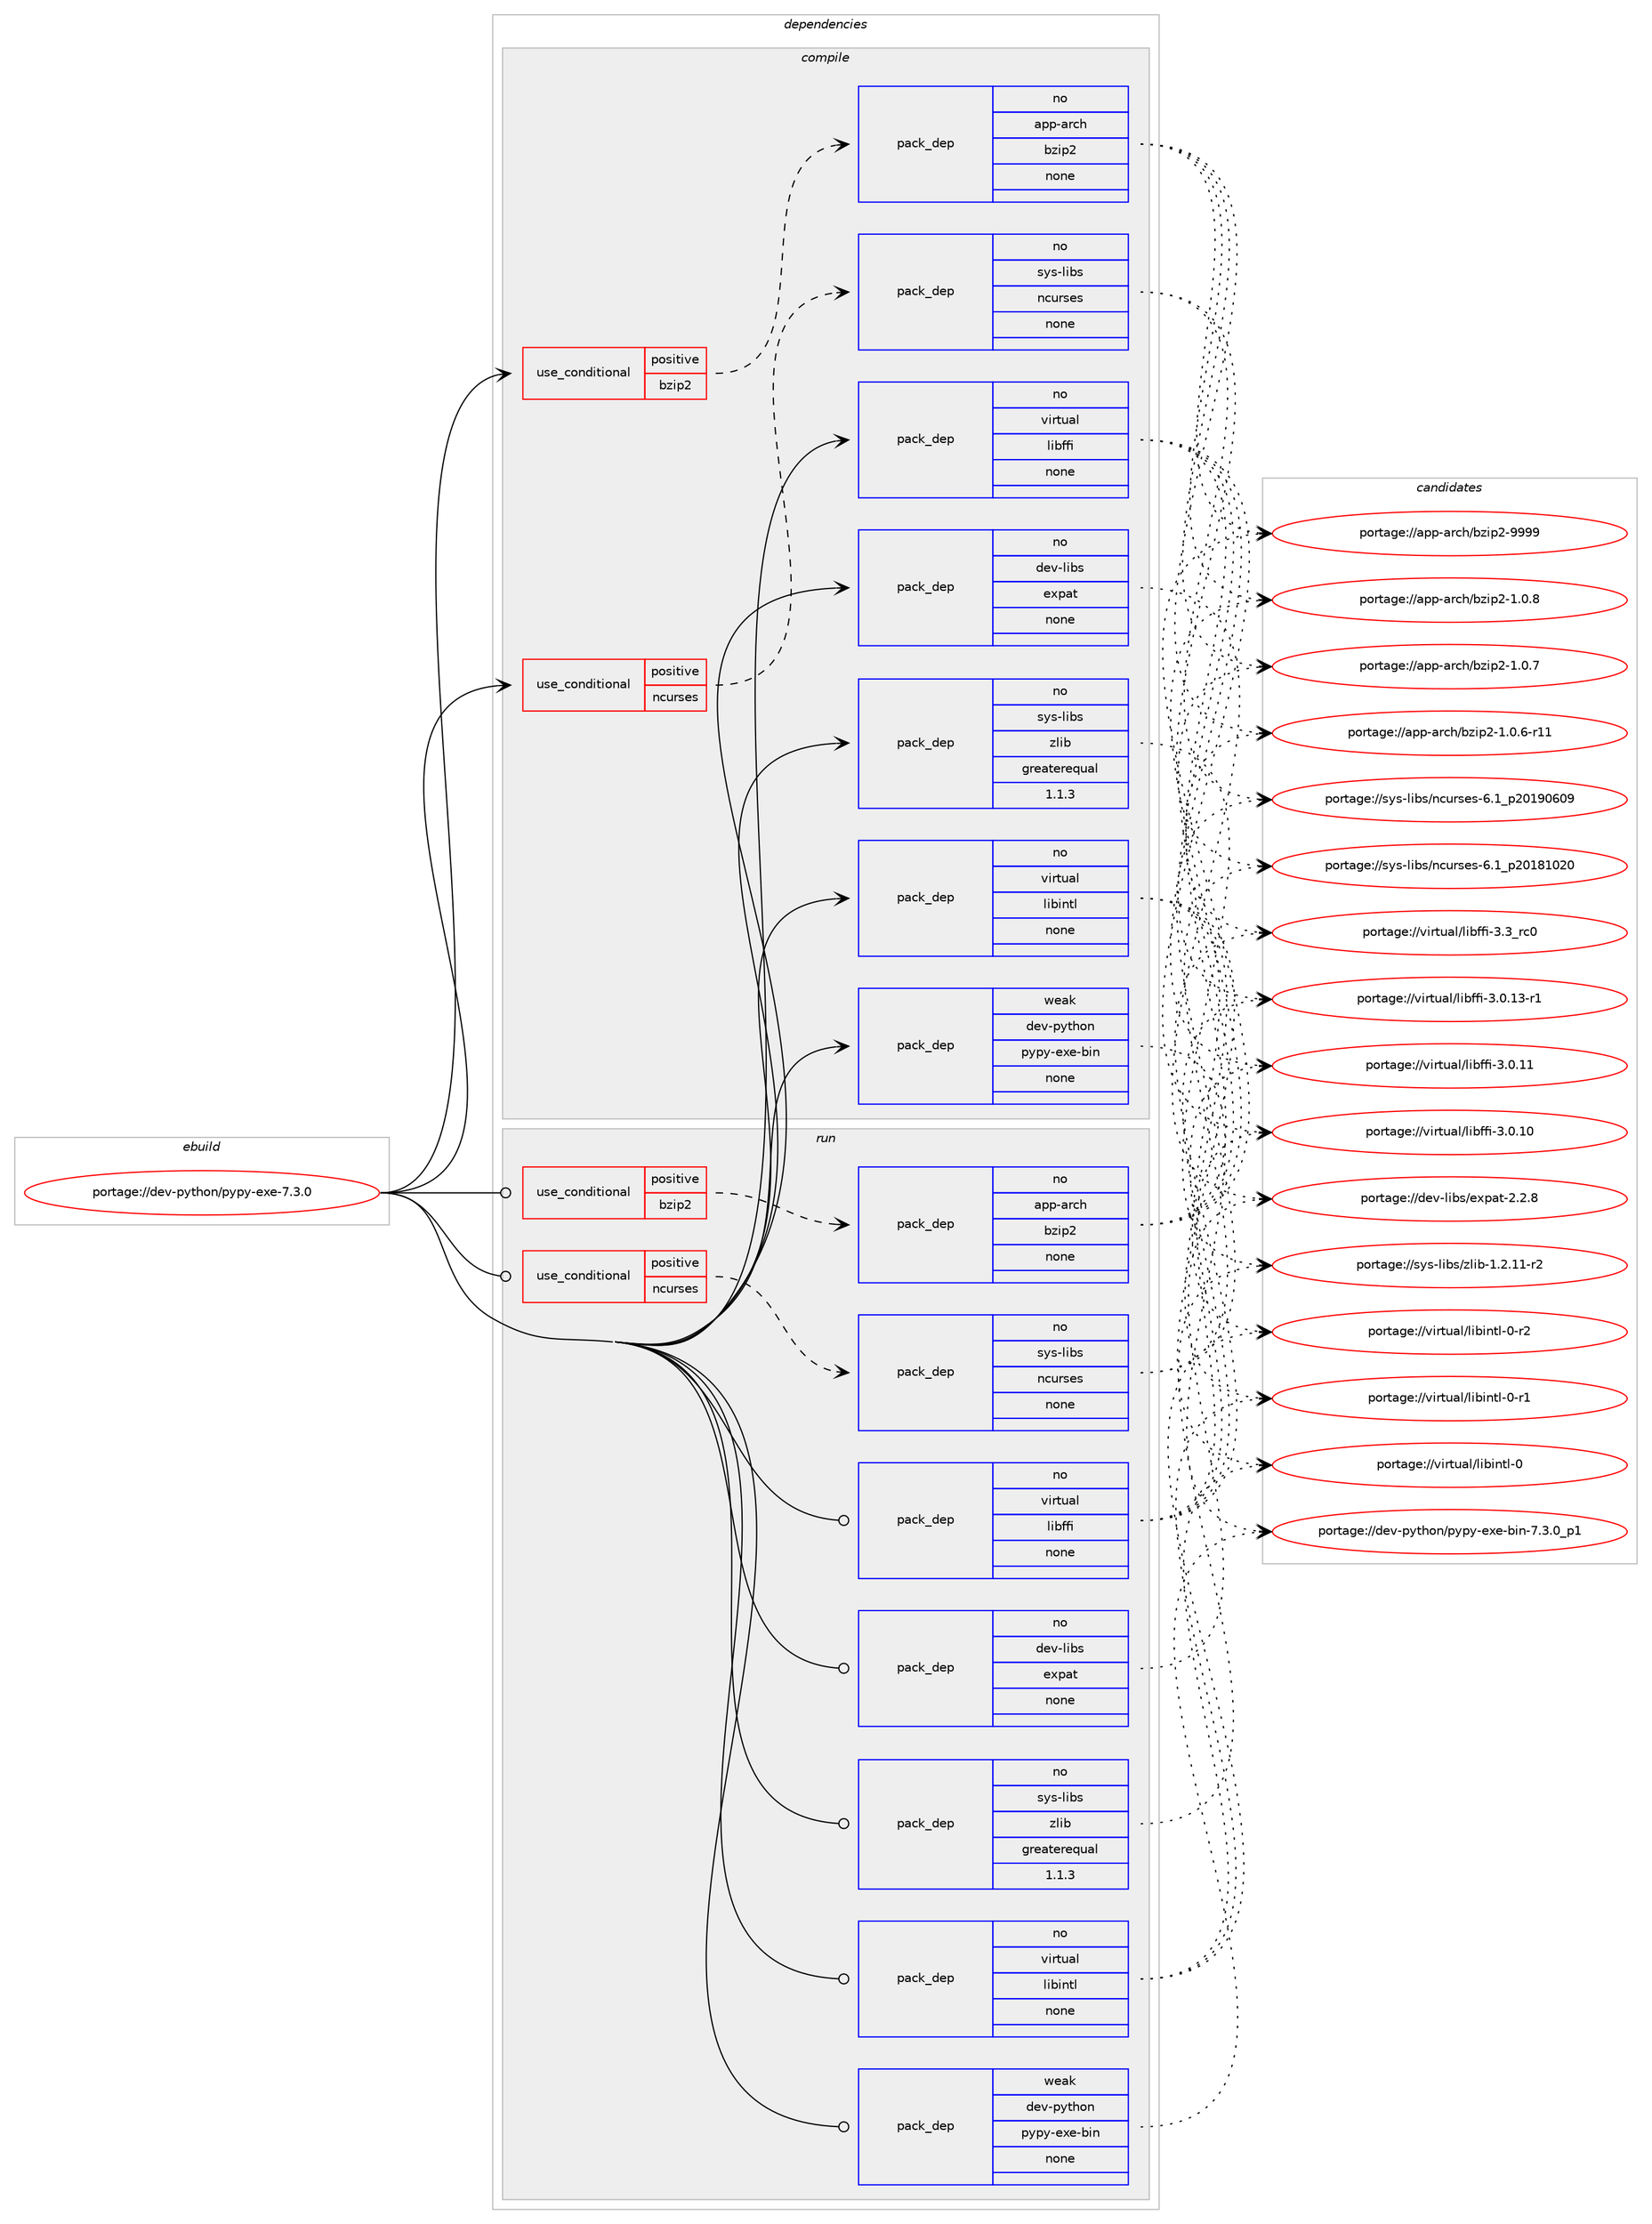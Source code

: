 digraph prolog {

# *************
# Graph options
# *************

newrank=true;
concentrate=true;
compound=true;
graph [rankdir=LR,fontname=Helvetica,fontsize=10,ranksep=1.5];#, ranksep=2.5, nodesep=0.2];
edge  [arrowhead=vee];
node  [fontname=Helvetica,fontsize=10];

# **********
# The ebuild
# **********

subgraph cluster_leftcol {
color=gray;
rank=same;
label=<<i>ebuild</i>>;
id [label="portage://dev-python/pypy-exe-7.3.0", color=red, width=4, href="../dev-python/pypy-exe-7.3.0.svg"];
}

# ****************
# The dependencies
# ****************

subgraph cluster_midcol {
color=gray;
label=<<i>dependencies</i>>;
subgraph cluster_compile {
fillcolor="#eeeeee";
style=filled;
label=<<i>compile</i>>;
subgraph cond108780 {
dependency435837 [label=<<TABLE BORDER="0" CELLBORDER="1" CELLSPACING="0" CELLPADDING="4"><TR><TD ROWSPAN="3" CELLPADDING="10">use_conditional</TD></TR><TR><TD>positive</TD></TR><TR><TD>bzip2</TD></TR></TABLE>>, shape=none, color=red];
subgraph pack322128 {
dependency435838 [label=<<TABLE BORDER="0" CELLBORDER="1" CELLSPACING="0" CELLPADDING="4" WIDTH="220"><TR><TD ROWSPAN="6" CELLPADDING="30">pack_dep</TD></TR><TR><TD WIDTH="110">no</TD></TR><TR><TD>app-arch</TD></TR><TR><TD>bzip2</TD></TR><TR><TD>none</TD></TR><TR><TD></TD></TR></TABLE>>, shape=none, color=blue];
}
dependency435837:e -> dependency435838:w [weight=20,style="dashed",arrowhead="vee"];
}
id:e -> dependency435837:w [weight=20,style="solid",arrowhead="vee"];
subgraph cond108781 {
dependency435839 [label=<<TABLE BORDER="0" CELLBORDER="1" CELLSPACING="0" CELLPADDING="4"><TR><TD ROWSPAN="3" CELLPADDING="10">use_conditional</TD></TR><TR><TD>positive</TD></TR><TR><TD>ncurses</TD></TR></TABLE>>, shape=none, color=red];
subgraph pack322129 {
dependency435840 [label=<<TABLE BORDER="0" CELLBORDER="1" CELLSPACING="0" CELLPADDING="4" WIDTH="220"><TR><TD ROWSPAN="6" CELLPADDING="30">pack_dep</TD></TR><TR><TD WIDTH="110">no</TD></TR><TR><TD>sys-libs</TD></TR><TR><TD>ncurses</TD></TR><TR><TD>none</TD></TR><TR><TD></TD></TR></TABLE>>, shape=none, color=blue];
}
dependency435839:e -> dependency435840:w [weight=20,style="dashed",arrowhead="vee"];
}
id:e -> dependency435839:w [weight=20,style="solid",arrowhead="vee"];
subgraph pack322130 {
dependency435841 [label=<<TABLE BORDER="0" CELLBORDER="1" CELLSPACING="0" CELLPADDING="4" WIDTH="220"><TR><TD ROWSPAN="6" CELLPADDING="30">pack_dep</TD></TR><TR><TD WIDTH="110">no</TD></TR><TR><TD>dev-libs</TD></TR><TR><TD>expat</TD></TR><TR><TD>none</TD></TR><TR><TD></TD></TR></TABLE>>, shape=none, color=blue];
}
id:e -> dependency435841:w [weight=20,style="solid",arrowhead="vee"];
subgraph pack322131 {
dependency435842 [label=<<TABLE BORDER="0" CELLBORDER="1" CELLSPACING="0" CELLPADDING="4" WIDTH="220"><TR><TD ROWSPAN="6" CELLPADDING="30">pack_dep</TD></TR><TR><TD WIDTH="110">no</TD></TR><TR><TD>sys-libs</TD></TR><TR><TD>zlib</TD></TR><TR><TD>greaterequal</TD></TR><TR><TD>1.1.3</TD></TR></TABLE>>, shape=none, color=blue];
}
id:e -> dependency435842:w [weight=20,style="solid",arrowhead="vee"];
subgraph pack322132 {
dependency435843 [label=<<TABLE BORDER="0" CELLBORDER="1" CELLSPACING="0" CELLPADDING="4" WIDTH="220"><TR><TD ROWSPAN="6" CELLPADDING="30">pack_dep</TD></TR><TR><TD WIDTH="110">no</TD></TR><TR><TD>virtual</TD></TR><TR><TD>libffi</TD></TR><TR><TD>none</TD></TR><TR><TD></TD></TR></TABLE>>, shape=none, color=blue];
}
id:e -> dependency435843:w [weight=20,style="solid",arrowhead="vee"];
subgraph pack322133 {
dependency435844 [label=<<TABLE BORDER="0" CELLBORDER="1" CELLSPACING="0" CELLPADDING="4" WIDTH="220"><TR><TD ROWSPAN="6" CELLPADDING="30">pack_dep</TD></TR><TR><TD WIDTH="110">no</TD></TR><TR><TD>virtual</TD></TR><TR><TD>libintl</TD></TR><TR><TD>none</TD></TR><TR><TD></TD></TR></TABLE>>, shape=none, color=blue];
}
id:e -> dependency435844:w [weight=20,style="solid",arrowhead="vee"];
subgraph pack322134 {
dependency435845 [label=<<TABLE BORDER="0" CELLBORDER="1" CELLSPACING="0" CELLPADDING="4" WIDTH="220"><TR><TD ROWSPAN="6" CELLPADDING="30">pack_dep</TD></TR><TR><TD WIDTH="110">weak</TD></TR><TR><TD>dev-python</TD></TR><TR><TD>pypy-exe-bin</TD></TR><TR><TD>none</TD></TR><TR><TD></TD></TR></TABLE>>, shape=none, color=blue];
}
id:e -> dependency435845:w [weight=20,style="solid",arrowhead="vee"];
}
subgraph cluster_compileandrun {
fillcolor="#eeeeee";
style=filled;
label=<<i>compile and run</i>>;
}
subgraph cluster_run {
fillcolor="#eeeeee";
style=filled;
label=<<i>run</i>>;
subgraph cond108782 {
dependency435846 [label=<<TABLE BORDER="0" CELLBORDER="1" CELLSPACING="0" CELLPADDING="4"><TR><TD ROWSPAN="3" CELLPADDING="10">use_conditional</TD></TR><TR><TD>positive</TD></TR><TR><TD>bzip2</TD></TR></TABLE>>, shape=none, color=red];
subgraph pack322135 {
dependency435847 [label=<<TABLE BORDER="0" CELLBORDER="1" CELLSPACING="0" CELLPADDING="4" WIDTH="220"><TR><TD ROWSPAN="6" CELLPADDING="30">pack_dep</TD></TR><TR><TD WIDTH="110">no</TD></TR><TR><TD>app-arch</TD></TR><TR><TD>bzip2</TD></TR><TR><TD>none</TD></TR><TR><TD></TD></TR></TABLE>>, shape=none, color=blue];
}
dependency435846:e -> dependency435847:w [weight=20,style="dashed",arrowhead="vee"];
}
id:e -> dependency435846:w [weight=20,style="solid",arrowhead="odot"];
subgraph cond108783 {
dependency435848 [label=<<TABLE BORDER="0" CELLBORDER="1" CELLSPACING="0" CELLPADDING="4"><TR><TD ROWSPAN="3" CELLPADDING="10">use_conditional</TD></TR><TR><TD>positive</TD></TR><TR><TD>ncurses</TD></TR></TABLE>>, shape=none, color=red];
subgraph pack322136 {
dependency435849 [label=<<TABLE BORDER="0" CELLBORDER="1" CELLSPACING="0" CELLPADDING="4" WIDTH="220"><TR><TD ROWSPAN="6" CELLPADDING="30">pack_dep</TD></TR><TR><TD WIDTH="110">no</TD></TR><TR><TD>sys-libs</TD></TR><TR><TD>ncurses</TD></TR><TR><TD>none</TD></TR><TR><TD></TD></TR></TABLE>>, shape=none, color=blue];
}
dependency435848:e -> dependency435849:w [weight=20,style="dashed",arrowhead="vee"];
}
id:e -> dependency435848:w [weight=20,style="solid",arrowhead="odot"];
subgraph pack322137 {
dependency435850 [label=<<TABLE BORDER="0" CELLBORDER="1" CELLSPACING="0" CELLPADDING="4" WIDTH="220"><TR><TD ROWSPAN="6" CELLPADDING="30">pack_dep</TD></TR><TR><TD WIDTH="110">no</TD></TR><TR><TD>dev-libs</TD></TR><TR><TD>expat</TD></TR><TR><TD>none</TD></TR><TR><TD></TD></TR></TABLE>>, shape=none, color=blue];
}
id:e -> dependency435850:w [weight=20,style="solid",arrowhead="odot"];
subgraph pack322138 {
dependency435851 [label=<<TABLE BORDER="0" CELLBORDER="1" CELLSPACING="0" CELLPADDING="4" WIDTH="220"><TR><TD ROWSPAN="6" CELLPADDING="30">pack_dep</TD></TR><TR><TD WIDTH="110">no</TD></TR><TR><TD>sys-libs</TD></TR><TR><TD>zlib</TD></TR><TR><TD>greaterequal</TD></TR><TR><TD>1.1.3</TD></TR></TABLE>>, shape=none, color=blue];
}
id:e -> dependency435851:w [weight=20,style="solid",arrowhead="odot"];
subgraph pack322139 {
dependency435852 [label=<<TABLE BORDER="0" CELLBORDER="1" CELLSPACING="0" CELLPADDING="4" WIDTH="220"><TR><TD ROWSPAN="6" CELLPADDING="30">pack_dep</TD></TR><TR><TD WIDTH="110">no</TD></TR><TR><TD>virtual</TD></TR><TR><TD>libffi</TD></TR><TR><TD>none</TD></TR><TR><TD></TD></TR></TABLE>>, shape=none, color=blue];
}
id:e -> dependency435852:w [weight=20,style="solid",arrowhead="odot"];
subgraph pack322140 {
dependency435853 [label=<<TABLE BORDER="0" CELLBORDER="1" CELLSPACING="0" CELLPADDING="4" WIDTH="220"><TR><TD ROWSPAN="6" CELLPADDING="30">pack_dep</TD></TR><TR><TD WIDTH="110">no</TD></TR><TR><TD>virtual</TD></TR><TR><TD>libintl</TD></TR><TR><TD>none</TD></TR><TR><TD></TD></TR></TABLE>>, shape=none, color=blue];
}
id:e -> dependency435853:w [weight=20,style="solid",arrowhead="odot"];
subgraph pack322141 {
dependency435854 [label=<<TABLE BORDER="0" CELLBORDER="1" CELLSPACING="0" CELLPADDING="4" WIDTH="220"><TR><TD ROWSPAN="6" CELLPADDING="30">pack_dep</TD></TR><TR><TD WIDTH="110">weak</TD></TR><TR><TD>dev-python</TD></TR><TR><TD>pypy-exe-bin</TD></TR><TR><TD>none</TD></TR><TR><TD></TD></TR></TABLE>>, shape=none, color=blue];
}
id:e -> dependency435854:w [weight=20,style="solid",arrowhead="odot"];
}
}

# **************
# The candidates
# **************

subgraph cluster_choices {
rank=same;
color=gray;
label=<<i>candidates</i>>;

subgraph choice322128 {
color=black;
nodesep=1;
choice971121124597114991044798122105112504557575757 [label="portage://app-arch/bzip2-9999", color=red, width=4,href="../app-arch/bzip2-9999.svg"];
choice97112112459711499104479812210511250454946484656 [label="portage://app-arch/bzip2-1.0.8", color=red, width=4,href="../app-arch/bzip2-1.0.8.svg"];
choice97112112459711499104479812210511250454946484655 [label="portage://app-arch/bzip2-1.0.7", color=red, width=4,href="../app-arch/bzip2-1.0.7.svg"];
choice97112112459711499104479812210511250454946484654451144949 [label="portage://app-arch/bzip2-1.0.6-r11", color=red, width=4,href="../app-arch/bzip2-1.0.6-r11.svg"];
dependency435838:e -> choice971121124597114991044798122105112504557575757:w [style=dotted,weight="100"];
dependency435838:e -> choice97112112459711499104479812210511250454946484656:w [style=dotted,weight="100"];
dependency435838:e -> choice97112112459711499104479812210511250454946484655:w [style=dotted,weight="100"];
dependency435838:e -> choice97112112459711499104479812210511250454946484654451144949:w [style=dotted,weight="100"];
}
subgraph choice322129 {
color=black;
nodesep=1;
choice1151211154510810598115471109911711411510111545544649951125048495748544857 [label="portage://sys-libs/ncurses-6.1_p20190609", color=red, width=4,href="../sys-libs/ncurses-6.1_p20190609.svg"];
choice1151211154510810598115471109911711411510111545544649951125048495649485048 [label="portage://sys-libs/ncurses-6.1_p20181020", color=red, width=4,href="../sys-libs/ncurses-6.1_p20181020.svg"];
dependency435840:e -> choice1151211154510810598115471109911711411510111545544649951125048495748544857:w [style=dotted,weight="100"];
dependency435840:e -> choice1151211154510810598115471109911711411510111545544649951125048495649485048:w [style=dotted,weight="100"];
}
subgraph choice322130 {
color=black;
nodesep=1;
choice10010111845108105981154710112011297116455046504656 [label="portage://dev-libs/expat-2.2.8", color=red, width=4,href="../dev-libs/expat-2.2.8.svg"];
dependency435841:e -> choice10010111845108105981154710112011297116455046504656:w [style=dotted,weight="100"];
}
subgraph choice322131 {
color=black;
nodesep=1;
choice11512111545108105981154712210810598454946504649494511450 [label="portage://sys-libs/zlib-1.2.11-r2", color=red, width=4,href="../sys-libs/zlib-1.2.11-r2.svg"];
dependency435842:e -> choice11512111545108105981154712210810598454946504649494511450:w [style=dotted,weight="100"];
}
subgraph choice322132 {
color=black;
nodesep=1;
choice11810511411611797108471081059810210210545514651951149948 [label="portage://virtual/libffi-3.3_rc0", color=red, width=4,href="../virtual/libffi-3.3_rc0.svg"];
choice118105114116117971084710810598102102105455146484649514511449 [label="portage://virtual/libffi-3.0.13-r1", color=red, width=4,href="../virtual/libffi-3.0.13-r1.svg"];
choice11810511411611797108471081059810210210545514648464949 [label="portage://virtual/libffi-3.0.11", color=red, width=4,href="../virtual/libffi-3.0.11.svg"];
choice11810511411611797108471081059810210210545514648464948 [label="portage://virtual/libffi-3.0.10", color=red, width=4,href="../virtual/libffi-3.0.10.svg"];
dependency435843:e -> choice11810511411611797108471081059810210210545514651951149948:w [style=dotted,weight="100"];
dependency435843:e -> choice118105114116117971084710810598102102105455146484649514511449:w [style=dotted,weight="100"];
dependency435843:e -> choice11810511411611797108471081059810210210545514648464949:w [style=dotted,weight="100"];
dependency435843:e -> choice11810511411611797108471081059810210210545514648464948:w [style=dotted,weight="100"];
}
subgraph choice322133 {
color=black;
nodesep=1;
choice11810511411611797108471081059810511011610845484511450 [label="portage://virtual/libintl-0-r2", color=red, width=4,href="../virtual/libintl-0-r2.svg"];
choice11810511411611797108471081059810511011610845484511449 [label="portage://virtual/libintl-0-r1", color=red, width=4,href="../virtual/libintl-0-r1.svg"];
choice1181051141161179710847108105981051101161084548 [label="portage://virtual/libintl-0", color=red, width=4,href="../virtual/libintl-0.svg"];
dependency435844:e -> choice11810511411611797108471081059810511011610845484511450:w [style=dotted,weight="100"];
dependency435844:e -> choice11810511411611797108471081059810511011610845484511449:w [style=dotted,weight="100"];
dependency435844:e -> choice1181051141161179710847108105981051101161084548:w [style=dotted,weight="100"];
}
subgraph choice322134 {
color=black;
nodesep=1;
choice10010111845112121116104111110471121211121214510112010145981051104555465146489511249 [label="portage://dev-python/pypy-exe-bin-7.3.0_p1", color=red, width=4,href="../dev-python/pypy-exe-bin-7.3.0_p1.svg"];
dependency435845:e -> choice10010111845112121116104111110471121211121214510112010145981051104555465146489511249:w [style=dotted,weight="100"];
}
subgraph choice322135 {
color=black;
nodesep=1;
choice971121124597114991044798122105112504557575757 [label="portage://app-arch/bzip2-9999", color=red, width=4,href="../app-arch/bzip2-9999.svg"];
choice97112112459711499104479812210511250454946484656 [label="portage://app-arch/bzip2-1.0.8", color=red, width=4,href="../app-arch/bzip2-1.0.8.svg"];
choice97112112459711499104479812210511250454946484655 [label="portage://app-arch/bzip2-1.0.7", color=red, width=4,href="../app-arch/bzip2-1.0.7.svg"];
choice97112112459711499104479812210511250454946484654451144949 [label="portage://app-arch/bzip2-1.0.6-r11", color=red, width=4,href="../app-arch/bzip2-1.0.6-r11.svg"];
dependency435847:e -> choice971121124597114991044798122105112504557575757:w [style=dotted,weight="100"];
dependency435847:e -> choice97112112459711499104479812210511250454946484656:w [style=dotted,weight="100"];
dependency435847:e -> choice97112112459711499104479812210511250454946484655:w [style=dotted,weight="100"];
dependency435847:e -> choice97112112459711499104479812210511250454946484654451144949:w [style=dotted,weight="100"];
}
subgraph choice322136 {
color=black;
nodesep=1;
choice1151211154510810598115471109911711411510111545544649951125048495748544857 [label="portage://sys-libs/ncurses-6.1_p20190609", color=red, width=4,href="../sys-libs/ncurses-6.1_p20190609.svg"];
choice1151211154510810598115471109911711411510111545544649951125048495649485048 [label="portage://sys-libs/ncurses-6.1_p20181020", color=red, width=4,href="../sys-libs/ncurses-6.1_p20181020.svg"];
dependency435849:e -> choice1151211154510810598115471109911711411510111545544649951125048495748544857:w [style=dotted,weight="100"];
dependency435849:e -> choice1151211154510810598115471109911711411510111545544649951125048495649485048:w [style=dotted,weight="100"];
}
subgraph choice322137 {
color=black;
nodesep=1;
choice10010111845108105981154710112011297116455046504656 [label="portage://dev-libs/expat-2.2.8", color=red, width=4,href="../dev-libs/expat-2.2.8.svg"];
dependency435850:e -> choice10010111845108105981154710112011297116455046504656:w [style=dotted,weight="100"];
}
subgraph choice322138 {
color=black;
nodesep=1;
choice11512111545108105981154712210810598454946504649494511450 [label="portage://sys-libs/zlib-1.2.11-r2", color=red, width=4,href="../sys-libs/zlib-1.2.11-r2.svg"];
dependency435851:e -> choice11512111545108105981154712210810598454946504649494511450:w [style=dotted,weight="100"];
}
subgraph choice322139 {
color=black;
nodesep=1;
choice11810511411611797108471081059810210210545514651951149948 [label="portage://virtual/libffi-3.3_rc0", color=red, width=4,href="../virtual/libffi-3.3_rc0.svg"];
choice118105114116117971084710810598102102105455146484649514511449 [label="portage://virtual/libffi-3.0.13-r1", color=red, width=4,href="../virtual/libffi-3.0.13-r1.svg"];
choice11810511411611797108471081059810210210545514648464949 [label="portage://virtual/libffi-3.0.11", color=red, width=4,href="../virtual/libffi-3.0.11.svg"];
choice11810511411611797108471081059810210210545514648464948 [label="portage://virtual/libffi-3.0.10", color=red, width=4,href="../virtual/libffi-3.0.10.svg"];
dependency435852:e -> choice11810511411611797108471081059810210210545514651951149948:w [style=dotted,weight="100"];
dependency435852:e -> choice118105114116117971084710810598102102105455146484649514511449:w [style=dotted,weight="100"];
dependency435852:e -> choice11810511411611797108471081059810210210545514648464949:w [style=dotted,weight="100"];
dependency435852:e -> choice11810511411611797108471081059810210210545514648464948:w [style=dotted,weight="100"];
}
subgraph choice322140 {
color=black;
nodesep=1;
choice11810511411611797108471081059810511011610845484511450 [label="portage://virtual/libintl-0-r2", color=red, width=4,href="../virtual/libintl-0-r2.svg"];
choice11810511411611797108471081059810511011610845484511449 [label="portage://virtual/libintl-0-r1", color=red, width=4,href="../virtual/libintl-0-r1.svg"];
choice1181051141161179710847108105981051101161084548 [label="portage://virtual/libintl-0", color=red, width=4,href="../virtual/libintl-0.svg"];
dependency435853:e -> choice11810511411611797108471081059810511011610845484511450:w [style=dotted,weight="100"];
dependency435853:e -> choice11810511411611797108471081059810511011610845484511449:w [style=dotted,weight="100"];
dependency435853:e -> choice1181051141161179710847108105981051101161084548:w [style=dotted,weight="100"];
}
subgraph choice322141 {
color=black;
nodesep=1;
choice10010111845112121116104111110471121211121214510112010145981051104555465146489511249 [label="portage://dev-python/pypy-exe-bin-7.3.0_p1", color=red, width=4,href="../dev-python/pypy-exe-bin-7.3.0_p1.svg"];
dependency435854:e -> choice10010111845112121116104111110471121211121214510112010145981051104555465146489511249:w [style=dotted,weight="100"];
}
}

}
